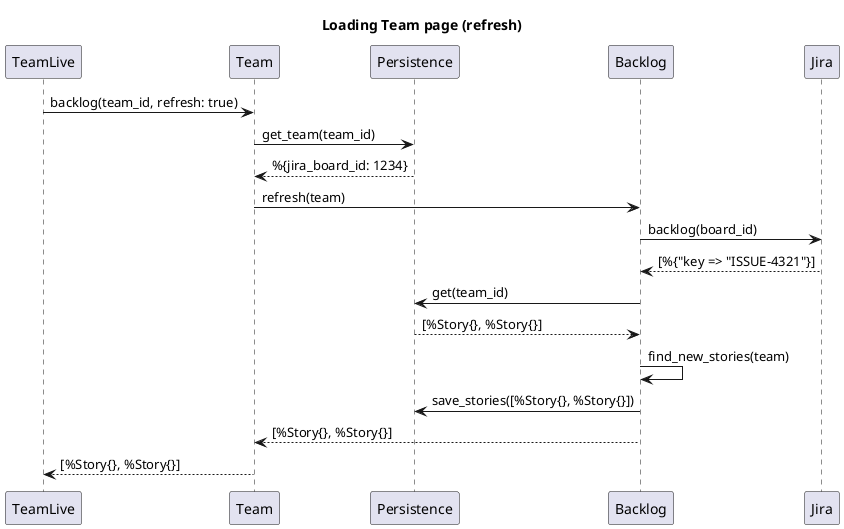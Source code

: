 @startuml
title Loading Team page (refresh)

TeamLive->Team:backlog(team_id, refresh: true)
Team->Persistence:get_team(team_id)
Team<--Persistence:%{jira_board_id: 1234}
Team->Backlog:refresh(team)
Backlog->Jira:backlog(board_id)
Backlog<--Jira:[%{"key => "ISSUE-4321"}]
Backlog->Persistence:get(team_id)
Backlog<--Persistence:[%Story{}, %Story{}]
Backlog->Backlog:find_new_stories(team)
Backlog->Persistence:save_stories([%Story{}, %Story{}])
Team<--Backlog:[%Story{}, %Story{}]
TeamLive<--Team:[%Story{}, %Story{}]
@enduml